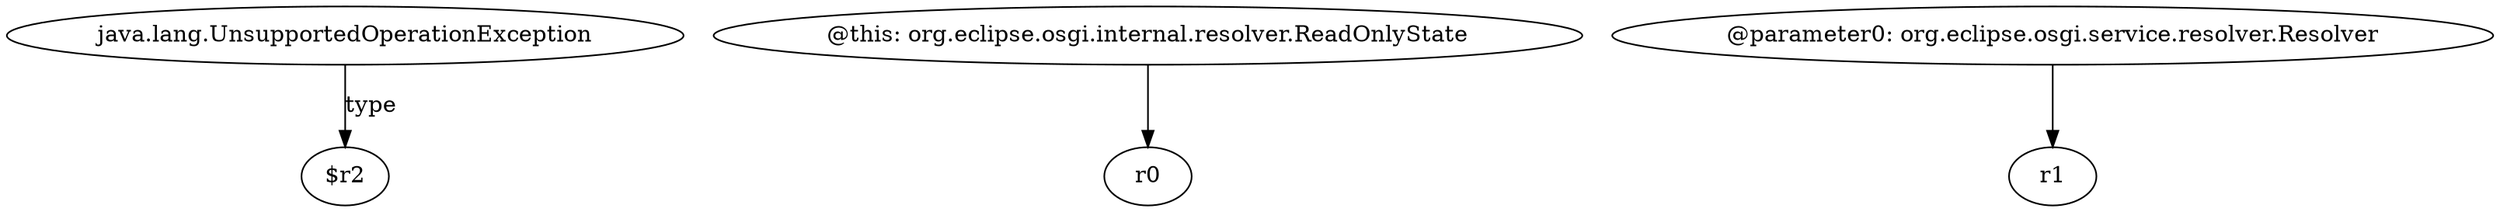 digraph g {
0[label="java.lang.UnsupportedOperationException"]
1[label="$r2"]
0->1[label="type"]
2[label="@this: org.eclipse.osgi.internal.resolver.ReadOnlyState"]
3[label="r0"]
2->3[label=""]
4[label="@parameter0: org.eclipse.osgi.service.resolver.Resolver"]
5[label="r1"]
4->5[label=""]
}